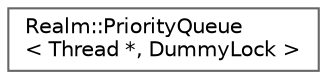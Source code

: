 digraph "Graphical Class Hierarchy"
{
 // LATEX_PDF_SIZE
  bgcolor="transparent";
  edge [fontname=Helvetica,fontsize=10,labelfontname=Helvetica,labelfontsize=10];
  node [fontname=Helvetica,fontsize=10,shape=box,height=0.2,width=0.4];
  rankdir="LR";
  Node0 [id="Node000000",label="Realm::PriorityQueue\l\< Thread *, DummyLock \>",height=0.2,width=0.4,color="grey40", fillcolor="white", style="filled",URL="$classRealm_1_1PriorityQueue.html",tooltip=" "];
}
